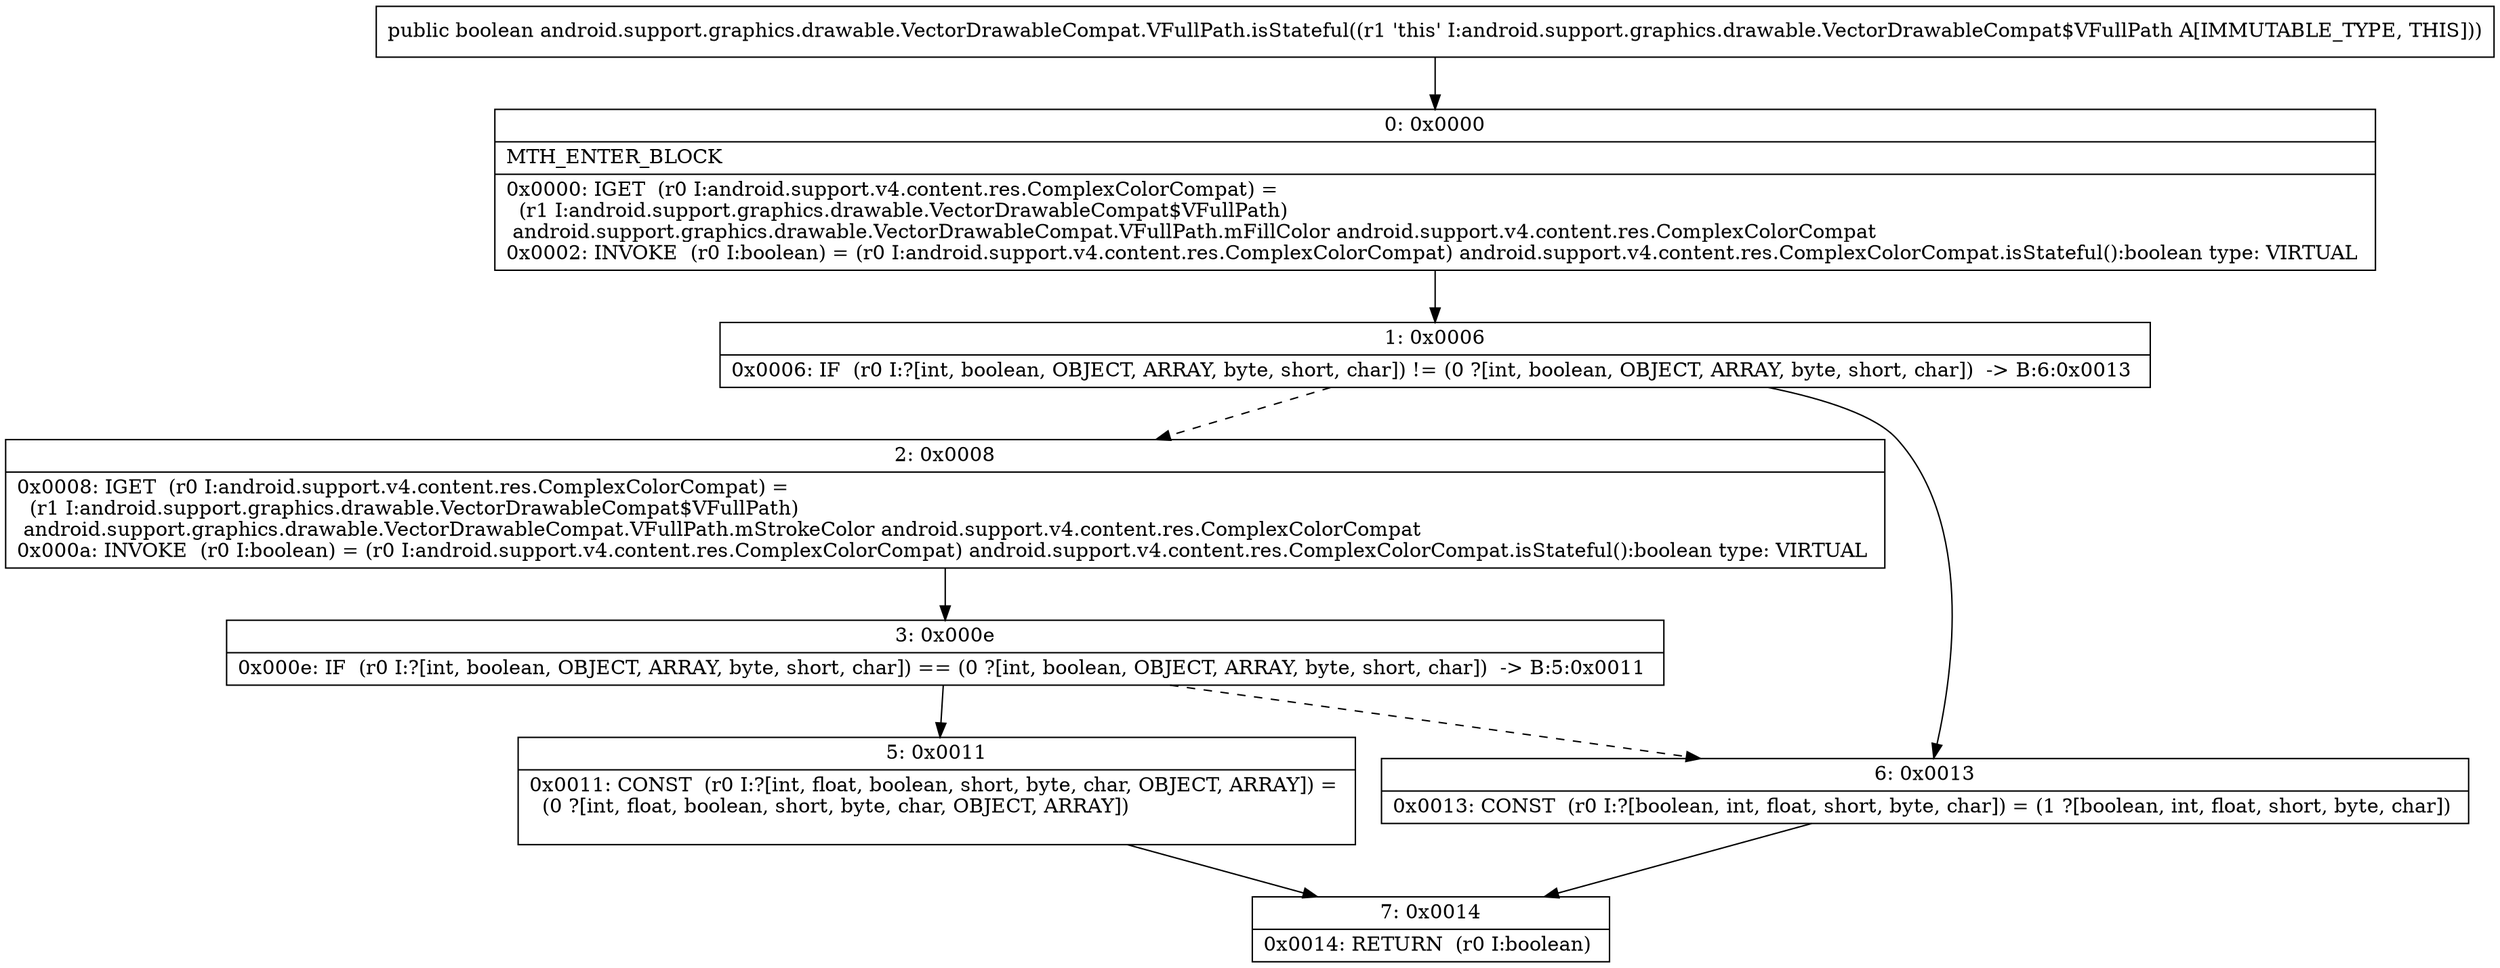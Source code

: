 digraph "CFG forandroid.support.graphics.drawable.VectorDrawableCompat.VFullPath.isStateful()Z" {
Node_0 [shape=record,label="{0\:\ 0x0000|MTH_ENTER_BLOCK\l|0x0000: IGET  (r0 I:android.support.v4.content.res.ComplexColorCompat) = \l  (r1 I:android.support.graphics.drawable.VectorDrawableCompat$VFullPath)\l android.support.graphics.drawable.VectorDrawableCompat.VFullPath.mFillColor android.support.v4.content.res.ComplexColorCompat \l0x0002: INVOKE  (r0 I:boolean) = (r0 I:android.support.v4.content.res.ComplexColorCompat) android.support.v4.content.res.ComplexColorCompat.isStateful():boolean type: VIRTUAL \l}"];
Node_1 [shape=record,label="{1\:\ 0x0006|0x0006: IF  (r0 I:?[int, boolean, OBJECT, ARRAY, byte, short, char]) != (0 ?[int, boolean, OBJECT, ARRAY, byte, short, char])  \-\> B:6:0x0013 \l}"];
Node_2 [shape=record,label="{2\:\ 0x0008|0x0008: IGET  (r0 I:android.support.v4.content.res.ComplexColorCompat) = \l  (r1 I:android.support.graphics.drawable.VectorDrawableCompat$VFullPath)\l android.support.graphics.drawable.VectorDrawableCompat.VFullPath.mStrokeColor android.support.v4.content.res.ComplexColorCompat \l0x000a: INVOKE  (r0 I:boolean) = (r0 I:android.support.v4.content.res.ComplexColorCompat) android.support.v4.content.res.ComplexColorCompat.isStateful():boolean type: VIRTUAL \l}"];
Node_3 [shape=record,label="{3\:\ 0x000e|0x000e: IF  (r0 I:?[int, boolean, OBJECT, ARRAY, byte, short, char]) == (0 ?[int, boolean, OBJECT, ARRAY, byte, short, char])  \-\> B:5:0x0011 \l}"];
Node_5 [shape=record,label="{5\:\ 0x0011|0x0011: CONST  (r0 I:?[int, float, boolean, short, byte, char, OBJECT, ARRAY]) = \l  (0 ?[int, float, boolean, short, byte, char, OBJECT, ARRAY])\l \l}"];
Node_6 [shape=record,label="{6\:\ 0x0013|0x0013: CONST  (r0 I:?[boolean, int, float, short, byte, char]) = (1 ?[boolean, int, float, short, byte, char]) \l}"];
Node_7 [shape=record,label="{7\:\ 0x0014|0x0014: RETURN  (r0 I:boolean) \l}"];
MethodNode[shape=record,label="{public boolean android.support.graphics.drawable.VectorDrawableCompat.VFullPath.isStateful((r1 'this' I:android.support.graphics.drawable.VectorDrawableCompat$VFullPath A[IMMUTABLE_TYPE, THIS])) }"];
MethodNode -> Node_0;
Node_0 -> Node_1;
Node_1 -> Node_2[style=dashed];
Node_1 -> Node_6;
Node_2 -> Node_3;
Node_3 -> Node_5;
Node_3 -> Node_6[style=dashed];
Node_5 -> Node_7;
Node_6 -> Node_7;
}

